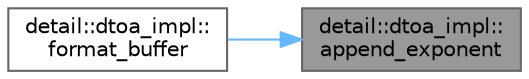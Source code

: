 digraph "detail::dtoa_impl::append_exponent"
{
 // LATEX_PDF_SIZE
  bgcolor="transparent";
  edge [fontname=Helvetica,fontsize=10,labelfontname=Helvetica,labelfontsize=10];
  node [fontname=Helvetica,fontsize=10,shape=box,height=0.2,width=0.4];
  rankdir="RL";
  Node1 [id="Node000001",label="detail::dtoa_impl::\lappend_exponent",height=0.2,width=0.4,color="gray40", fillcolor="grey60", style="filled", fontcolor="black",tooltip="appends a decimal representation of e to buf"];
  Node1 -> Node2 [id="edge2_Node000001_Node000002",dir="back",color="steelblue1",style="solid",tooltip=" "];
  Node2 [id="Node000002",label="detail::dtoa_impl::\lformat_buffer",height=0.2,width=0.4,color="grey40", fillcolor="white", style="filled",URL="$namespacedetail_1_1dtoa__impl.html#afab91abfdd1cdf43cc2fcd5b9c4a7456",tooltip="prettify v = buf * 10^decimal_exponent"];
}
